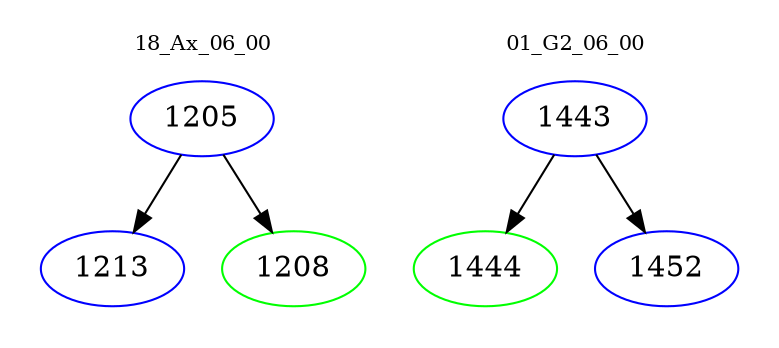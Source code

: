 digraph{
subgraph cluster_0 {
color = white
label = "18_Ax_06_00";
fontsize=10;
T0_1205 [label="1205", color="blue"]
T0_1205 -> T0_1213 [color="black"]
T0_1213 [label="1213", color="blue"]
T0_1205 -> T0_1208 [color="black"]
T0_1208 [label="1208", color="green"]
}
subgraph cluster_1 {
color = white
label = "01_G2_06_00";
fontsize=10;
T1_1443 [label="1443", color="blue"]
T1_1443 -> T1_1444 [color="black"]
T1_1444 [label="1444", color="green"]
T1_1443 -> T1_1452 [color="black"]
T1_1452 [label="1452", color="blue"]
}
}
